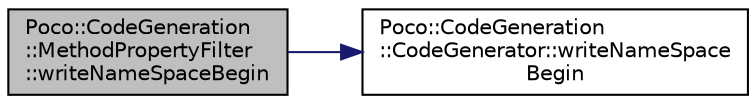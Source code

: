 digraph "Poco::CodeGeneration::MethodPropertyFilter::writeNameSpaceBegin"
{
 // LATEX_PDF_SIZE
  edge [fontname="Helvetica",fontsize="10",labelfontname="Helvetica",labelfontsize="10"];
  node [fontname="Helvetica",fontsize="10",shape=record];
  rankdir="LR";
  Node1 [label="Poco::CodeGeneration\l::MethodPropertyFilter\l::writeNameSpaceBegin",height=0.2,width=0.4,color="black", fillcolor="grey75", style="filled", fontcolor="black",tooltip="Writes the system include file to the header."];
  Node1 -> Node2 [color="midnightblue",fontsize="10",style="solid"];
  Node2 [label="Poco::CodeGeneration\l::CodeGenerator::writeNameSpace\lBegin",height=0.2,width=0.4,color="black", fillcolor="white", style="filled",URL="$classPoco_1_1CodeGeneration_1_1CodeGenerator.html#a1625b7acfaf751f8b6c5f5dd0ac4d8ea",tooltip="Writes the system include file to the header."];
}

